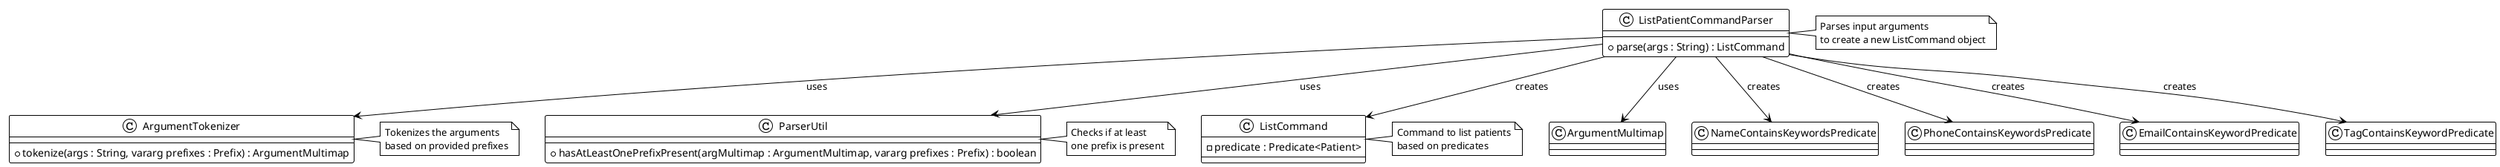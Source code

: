 @startuml
!theme plain

class ListPatientCommandParser {
    +parse(args : String) : ListCommand
}

class ArgumentMultimap {
}

class ArgumentTokenizer {
    +tokenize(args : String, vararg prefixes : Prefix) : ArgumentMultimap
}

class ParserUtil {
    +hasAtLeastOnePrefixPresent(argMultimap : ArgumentMultimap, vararg prefixes : Prefix) : boolean
}

class ListCommand {
    -predicate : Predicate<Patient>
}

class NameContainsKeywordsPredicate {
}

class PhoneContainsKeywordsPredicate {
}

class EmailContainsKeywordPredicate {
}

class TagContainsKeywordPredicate {
}

ListPatientCommandParser --> ArgumentTokenizer : uses
ListPatientCommandParser --> ArgumentMultimap : uses
ListPatientCommandParser --> ParserUtil : uses
ListPatientCommandParser --> ListCommand : creates
ListPatientCommandParser --> NameContainsKeywordsPredicate : creates
ListPatientCommandParser --> PhoneContainsKeywordsPredicate : creates
ListPatientCommandParser --> EmailContainsKeywordPredicate : creates
ListPatientCommandParser --> TagContainsKeywordPredicate : creates

note right of ListPatientCommandParser : Parses input arguments\nto create a new ListCommand object
note right of ArgumentTokenizer : Tokenizes the arguments\nbased on provided prefixes
note right of ParserUtil : Checks if at least\none prefix is present
note right of ListCommand : Command to list patients\nbased on predicates

@enduml
